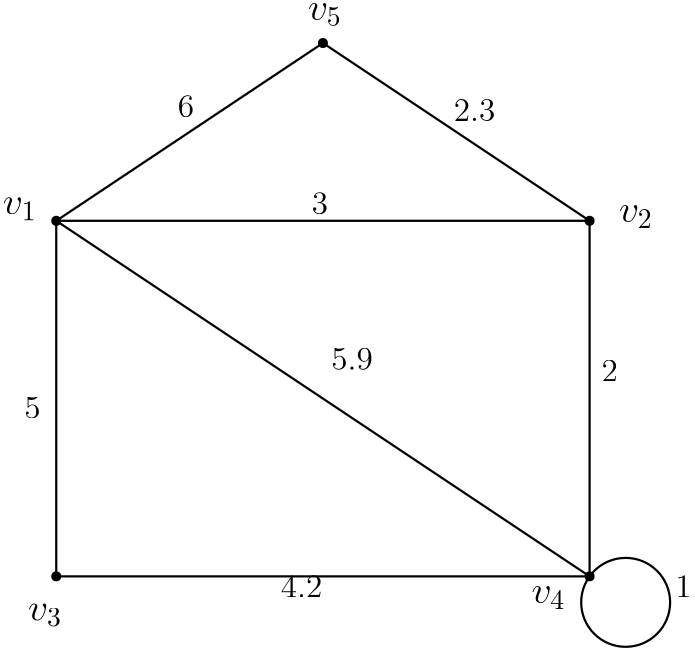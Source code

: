 <?xml version="1.0"?>
<!DOCTYPE ipe SYSTEM "ipe.dtd">
<ipe version="70206" creator="Ipe 7.2.6">
<info created="D:20161126101242" modified="D:20161126101242"/>
<ipestyle name="basic">
<symbol name="arrow/arc(spx)">
<path stroke="sym-stroke" fill="sym-stroke" pen="sym-pen">
0 0 m
-1 0.333 l
-1 -0.333 l
h
</path>
</symbol>
<symbol name="arrow/farc(spx)">
<path stroke="sym-stroke" fill="white" pen="sym-pen">
0 0 m
-1 0.333 l
-1 -0.333 l
h
</path>
</symbol>
<symbol name="arrow/ptarc(spx)">
<path stroke="sym-stroke" fill="sym-stroke" pen="sym-pen">
0 0 m
-1 0.333 l
-0.8 0 l
-1 -0.333 l
h
</path>
</symbol>
<symbol name="arrow/fptarc(spx)">
<path stroke="sym-stroke" fill="white" pen="sym-pen">
0 0 m
-1 0.333 l
-0.8 0 l
-1 -0.333 l
h
</path>
</symbol>
<symbol name="mark/circle(sx)" transformations="translations">
<path fill="sym-stroke">
0.6 0 0 0.6 0 0 e
0.4 0 0 0.4 0 0 e
</path>
</symbol>
<symbol name="mark/disk(sx)" transformations="translations">
<path fill="sym-stroke">
0.6 0 0 0.6 0 0 e
</path>
</symbol>
<symbol name="mark/fdisk(sfx)" transformations="translations">
<group>
<path fill="sym-fill">
0.5 0 0 0.5 0 0 e
</path>
<path fill="sym-stroke" fillrule="eofill">
0.6 0 0 0.6 0 0 e
0.4 0 0 0.4 0 0 e
</path>
</group>
</symbol>
<symbol name="mark/box(sx)" transformations="translations">
<path fill="sym-stroke" fillrule="eofill">
-0.6 -0.6 m
0.6 -0.6 l
0.6 0.6 l
-0.6 0.6 l
h
-0.4 -0.4 m
0.4 -0.4 l
0.4 0.4 l
-0.4 0.4 l
h
</path>
</symbol>
<symbol name="mark/square(sx)" transformations="translations">
<path fill="sym-stroke">
-0.6 -0.6 m
0.6 -0.6 l
0.6 0.6 l
-0.6 0.6 l
h
</path>
</symbol>
<symbol name="mark/fsquare(sfx)" transformations="translations">
<group>
<path fill="sym-fill">
-0.5 -0.5 m
0.5 -0.5 l
0.5 0.5 l
-0.5 0.5 l
h
</path>
<path fill="sym-stroke" fillrule="eofill">
-0.6 -0.6 m
0.6 -0.6 l
0.6 0.6 l
-0.6 0.6 l
h
-0.4 -0.4 m
0.4 -0.4 l
0.4 0.4 l
-0.4 0.4 l
h
</path>
</group>
</symbol>
<symbol name="mark/cross(sx)" transformations="translations">
<group>
<path fill="sym-stroke">
-0.43 -0.57 m
0.57 0.43 l
0.43 0.57 l
-0.57 -0.43 l
h
</path>
<path fill="sym-stroke">
-0.43 0.57 m
0.57 -0.43 l
0.43 -0.57 l
-0.57 0.43 l
h
</path>
</group>
</symbol>
<symbol name="arrow/fnormal(spx)">
<path stroke="sym-stroke" fill="white" pen="sym-pen">
0 0 m
-1 0.333 l
-1 -0.333 l
h
</path>
</symbol>
<symbol name="arrow/pointed(spx)">
<path stroke="sym-stroke" fill="sym-stroke" pen="sym-pen">
0 0 m
-1 0.333 l
-0.8 0 l
-1 -0.333 l
h
</path>
</symbol>
<symbol name="arrow/fpointed(spx)">
<path stroke="sym-stroke" fill="white" pen="sym-pen">
0 0 m
-1 0.333 l
-0.8 0 l
-1 -0.333 l
h
</path>
</symbol>
<symbol name="arrow/linear(spx)">
<path stroke="sym-stroke" pen="sym-pen">
-1 0.333 m
0 0 l
-1 -0.333 l
</path>
</symbol>
<symbol name="arrow/fdouble(spx)">
<path stroke="sym-stroke" fill="white" pen="sym-pen">
0 0 m
-1 0.333 l
-1 -0.333 l
h
-1 0 m
-2 0.333 l
-2 -0.333 l
h
</path>
</symbol>
<symbol name="arrow/double(spx)">
<path stroke="sym-stroke" fill="sym-stroke" pen="sym-pen">
0 0 m
-1 0.333 l
-1 -0.333 l
h
-1 0 m
-2 0.333 l
-2 -0.333 l
h
</path>
</symbol>
<pen name="heavier" value="0.8"/>
<pen name="fat" value="1.2"/>
<pen name="ultrafat" value="2"/>
<symbolsize name="large" value="5"/>
<symbolsize name="small" value="2"/>
<symbolsize name="tiny" value="1.1"/>
<arrowsize name="large" value="10"/>
<arrowsize name="small" value="5"/>
<arrowsize name="tiny" value="3"/>
<color name="red" value="1 0 0"/>
<color name="green" value="0 1 0"/>
<color name="blue" value="0 0 1"/>
<color name="yellow" value="1 1 0"/>
<color name="orange" value="1 0.647 0"/>
<color name="gold" value="1 0.843 0"/>
<color name="purple" value="0.627 0.125 0.941"/>
<color name="gray" value="0.745"/>
<color name="brown" value="0.647 0.165 0.165"/>
<color name="navy" value="0 0 0.502"/>
<color name="pink" value="1 0.753 0.796"/>
<color name="seagreen" value="0.18 0.545 0.341"/>
<color name="turquoise" value="0.251 0.878 0.816"/>
<color name="violet" value="0.933 0.51 0.933"/>
<color name="darkblue" value="0 0 0.545"/>
<color name="darkcyan" value="0 0.545 0.545"/>
<color name="darkgray" value="0.663"/>
<color name="darkgreen" value="0 0.392 0"/>
<color name="darkmagenta" value="0.545 0 0.545"/>
<color name="darkorange" value="1 0.549 0"/>
<color name="darkred" value="0.545 0 0"/>
<color name="lightblue" value="0.678 0.847 0.902"/>
<color name="lightcyan" value="0.878 1 1"/>
<color name="lightgray" value="0.827"/>
<color name="lightgreen" value="0.565 0.933 0.565"/>
<color name="lightyellow" value="1 1 0.878"/>
<dashstyle name="dashed" value="[4] 0"/>
<dashstyle name="dotted" value="[1 3] 0"/>
<dashstyle name="dash dotted" value="[4 2 1 2] 0"/>
<dashstyle name="dash dot dotted" value="[4 2 1 2 1 2] 0"/>
<textsize name="large" value="\large"/>
<textsize name="Large" value="\Large"/>
<textsize name="LARGE" value="\LARGE"/>
<textsize name="huge" value="\huge"/>
<textsize name="Huge" value="\Huge"/>
<textsize name="small" value="\small"/>
<textsize name="footnote" value="\footnotesize"/>
<textsize name="tiny" value="\tiny"/>
<textstyle name="center" begin="\begin{center}" end="\end{center}"/>
<textstyle name="itemize" begin="\begin{itemize}" end="\end{itemize}"/>
<textstyle name="item" begin="\begin{itemize}\item{}" end="\end{itemize}"/>
<gridsize name="4 pts" value="4"/>
<gridsize name="8 pts (~3 mm)" value="8"/>
<gridsize name="16 pts (~6 mm)" value="16"/>
<gridsize name="32 pts (~12 mm)" value="32"/>
<gridsize name="10 pts (~3.5 mm)" value="10"/>
<gridsize name="20 pts (~7 mm)" value="20"/>
<gridsize name="14 pts (~5 mm)" value="14"/>
<gridsize name="28 pts (~10 mm)" value="28"/>
<gridsize name="56 pts (~20 mm)" value="56"/>
<anglesize name="90 deg" value="90"/>
<anglesize name="60 deg" value="60"/>
<anglesize name="45 deg" value="45"/>
<anglesize name="30 deg" value="30"/>
<anglesize name="22.5 deg" value="22.5"/>
<opacity name="10%" value="0.1"/>
<opacity name="30%" value="0.3"/>
<opacity name="50%" value="0.5"/>
<opacity name="75%" value="0.75"/>
<tiling name="falling" angle="-60" step="4" width="1"/>
<tiling name="rising" angle="30" step="4" width="1"/>
</ipestyle>
<page>
<layer name="alpha"/>
<view layers="alpha" active="alpha"/>
<path layer="alpha" stroke="black" pen="heavier">
256 800 m
160 736 l
</path>
<path stroke="black" pen="heavier">
160 736 m
352 736 l
</path>
<path stroke="black" pen="heavier">
352 736 m
256 800 l
</path>
<path stroke="black" pen="heavier">
160 736 m
160 608 l
</path>
<path stroke="black" pen="heavier">
160 608 m
352 608 l
</path>
<path stroke="black" pen="heavier">
352 608 m
352 736 l
</path>
<path stroke="black" pen="heavier">
160 736 m
352 608 l
</path>
<text transformations="translations" pos="140.752 738.335" stroke="black" type="label" width="12.271" height="6.179" depth="2.15" valign="baseline" size="Large">$v_1$</text>
<text matrix="1 0 0 1 -2.79907 -2.79907" transformations="translations" pos="365.377 738.335" stroke="black" type="label" width="12.271" height="6.179" depth="2.15" valign="baseline" size="Large">$v_2$</text>
<text transformations="translations" pos="149.849 592.084" stroke="black" type="label" width="12.271" height="6.179" depth="2.15" valign="baseline" size="Large">$v_3$</text>
<text matrix="1 0 0 1 -32.1893 -3.49883" transformations="translations" pos="363.278 601.881" stroke="black" type="label" width="12.271" height="6.179" depth="2.15" valign="baseline" size="Large">$v_4$</text>
<text matrix="1 0 0 1 -2.79907 -8.3972" transformations="translations" pos="253.415 816.709" stroke="black" type="label" width="12.271" height="6.179" depth="2.15" valign="baseline" size="Large">$v_5$</text>
<use name="mark/disk(sx)" pos="256 800" size="normal" stroke="black"/>
<use name="mark/disk(sx)" pos="160 736" size="normal" stroke="black"/>
<use name="mark/disk(sx)" pos="352 736" size="normal" stroke="black"/>
<use name="mark/disk(sx)" pos="160 608" size="normal" stroke="black"/>
<use name="mark/disk(sx)" pos="352 608" size="normal" stroke="black"/>
<path stroke="black" pen="heavier">
16.0067 0 0 16.0067 364.987 598.643 e
</path>
<text matrix="1 0 0 1 9.09696 -4.89836" transformations="translations" pos="194.634 778.222" stroke="black" type="label" width="5.853" height="7.704" depth="0" valign="baseline" size="large">6</text>
<text matrix="1 0 0 1 -40.5864 -45.4848" transformations="translations" pos="292.602 783.82" stroke="black" type="label" width="5.853" height="7.704" depth="0" valign="baseline" size="large">3</text>
<text matrix="1 0 0 1 -16.7944 4.1986" transformations="translations" pos="319.893 767.725" stroke="black" type="label" width="14.958" height="7.704" depth="0" valign="baseline" size="large">2.3</text>
<text transformations="translations" pos="148.45 664.86" stroke="black" type="label" width="5.853" height="7.704" depth="0" valign="baseline" size="large">5</text>
<text transformations="translations" pos="259.013 682.354" stroke="black" type="label" width="14.958" height="7.704" depth="0" valign="baseline" size="large">5.9</text>
<text transformations="translations" pos="240.819 600.481" stroke="black" type="label" width="14.958" height="7.704" depth="0" valign="baseline" size="large">4.2</text>
<text transformations="translations" pos="356.28 678.155" stroke="black" type="label" width="5.853" height="7.704" depth="0" valign="baseline" size="large">2</text>
<text transformations="translations" pos="382.871 600.481" stroke="black" type="label" width="5.853" height="7.704" depth="0" valign="baseline" size="large">1</text>
</page>
</ipe>
